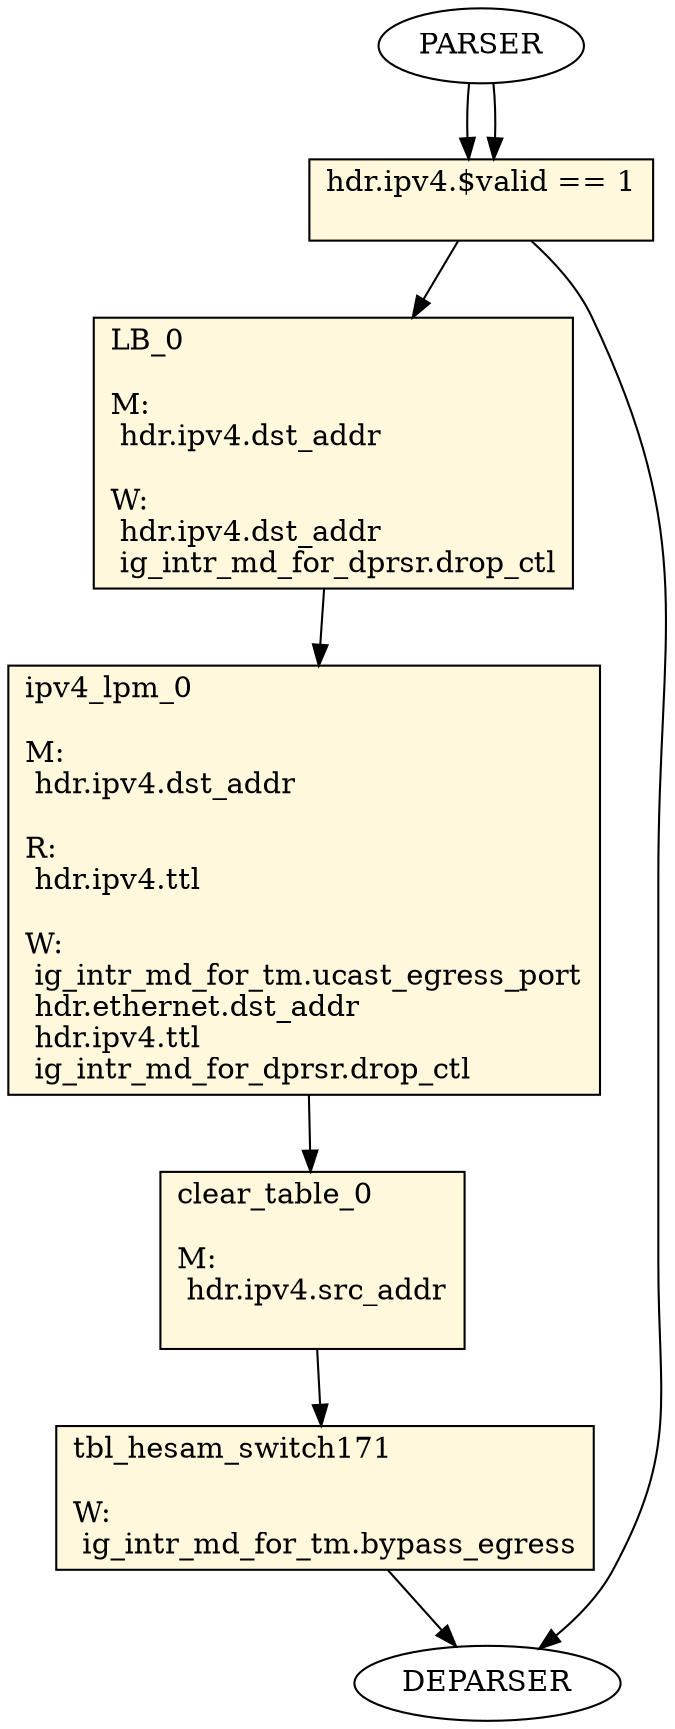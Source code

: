 digraph ingress {
cond_2 [ shape=record, style="filled", fillcolor=cornsilk, label="hdr.ipv4.$valid == 1\l\l
 "];
LB_0 [ shape=record, style="filled", fillcolor=cornsilk, label="LB_0\l\l
M:\l
 hdr.ipv4.dst_addr\l
\lW:\l
 hdr.ipv4.dst_addr\l
 ig_intr_md_for_dprsr.drop_ctl\l
 "];
ipv4_lpm_0 [ shape=record, style="filled", fillcolor=cornsilk, label="ipv4_lpm_0\l\l
M:\l
 hdr.ipv4.dst_addr\l
\lR:\l
 hdr.ipv4.ttl\l
\lW:\l
 ig_intr_md_for_tm.ucast_egress_port\l
 hdr.ethernet.dst_addr\l
 hdr.ipv4.ttl\l
 ig_intr_md_for_dprsr.drop_ctl\l
 "];
clear_table_0 [ shape=record, style="filled", fillcolor=cornsilk, label="clear_table_0\l\l
M:\l
 hdr.ipv4.src_addr\l
\l "];
tbl_hesam_switch171 [ shape=record, style="filled", fillcolor=cornsilk, label="tbl_hesam_switch171\l\l
W:\l
 ig_intr_md_for_tm.bypass_egress\l
 "];
    PARSER -> cond_2
    cond_2 -> LB_0
    PARSER -> cond_2
    cond_2 -> DEPARSER
    LB_0 -> ipv4_lpm_0
    ipv4_lpm_0 -> clear_table_0
    clear_table_0 -> tbl_hesam_switch171
    tbl_hesam_switch171 -> DEPARSER
}

